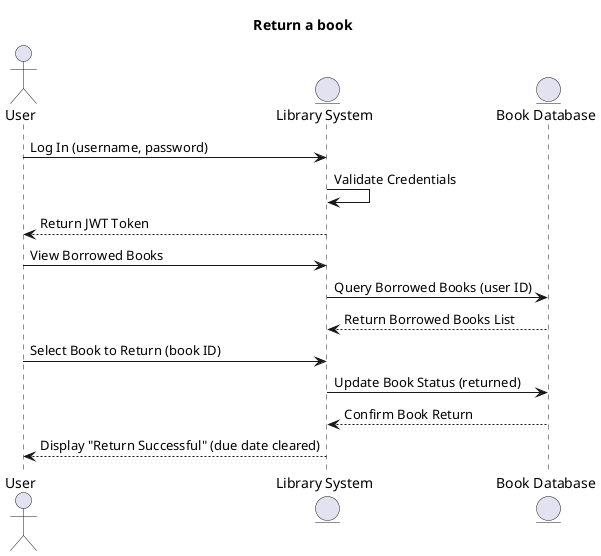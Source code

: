 @startuml
title "Return a book"
actor User
entity "Library System" as Library
entity "Book Database" as BookDB

User -> Library : Log In (username, password)
Library -> Library : Validate Credentials
Library --> User : Return JWT Token

User -> Library : View Borrowed Books
Library -> BookDB : Query Borrowed Books (user ID)
BookDB --> Library : Return Borrowed Books List

User -> Library : Select Book to Return (book ID)
Library -> BookDB : Update Book Status (returned)
BookDB --> Library : Confirm Book Return

Library --> User : Display "Return Successful" (due date cleared)

@enduml